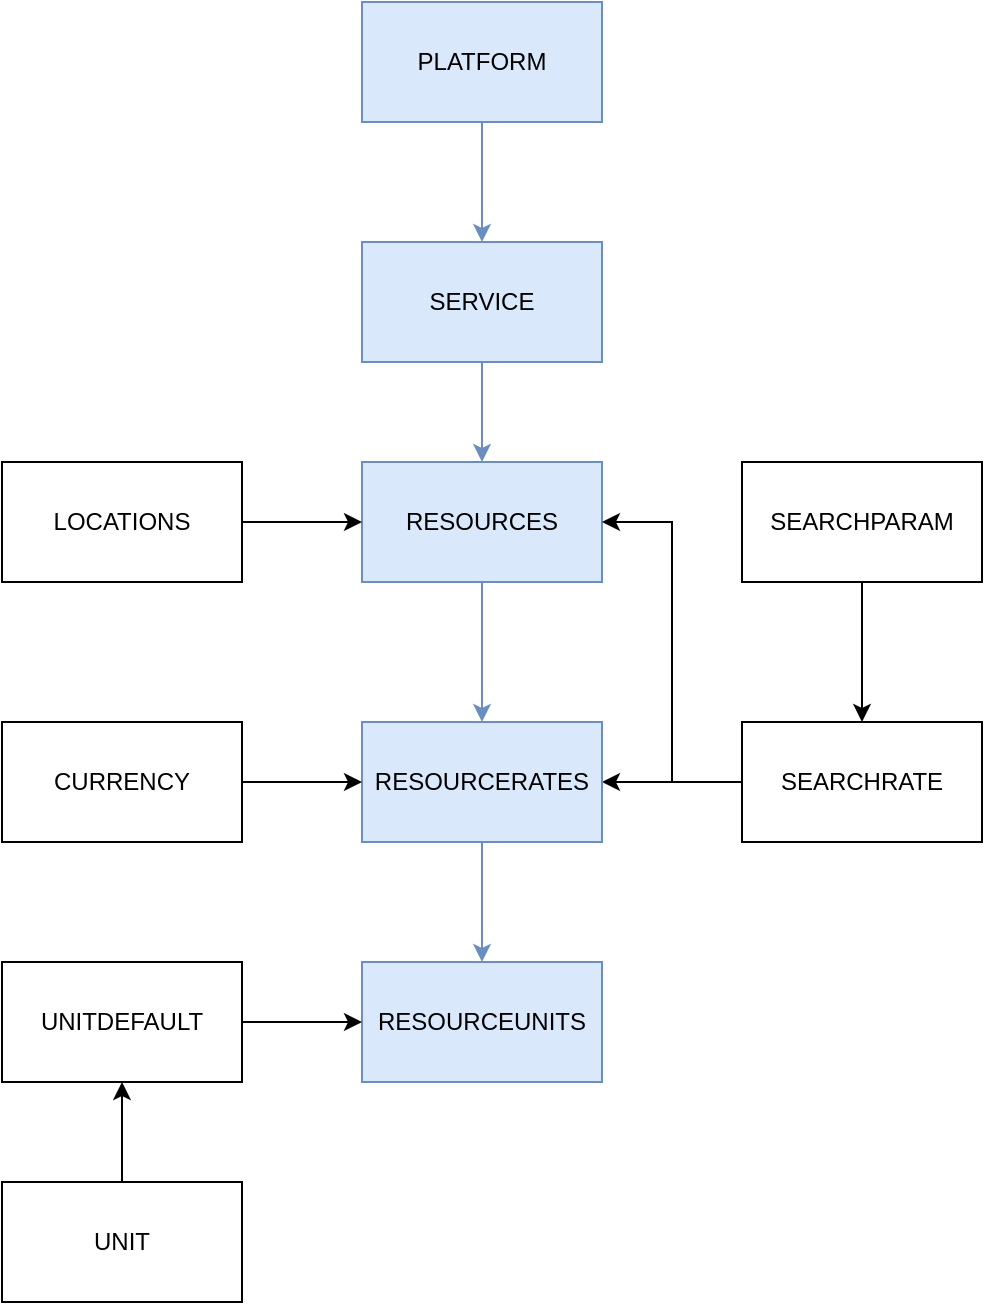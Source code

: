 <mxfile version="24.6.1" type="device" pages="2">
  <diagram id="C5RBs43oDa-KdzZeNtuy" name="Platform">
    <mxGraphModel dx="1336" dy="1587" grid="1" gridSize="10" guides="1" tooltips="1" connect="1" arrows="1" fold="1" page="1" pageScale="1" pageWidth="827" pageHeight="1169" math="0" shadow="0">
      <root>
        <mxCell id="WIyWlLk6GJQsqaUBKTNV-0" />
        <mxCell id="WIyWlLk6GJQsqaUBKTNV-1" parent="WIyWlLk6GJQsqaUBKTNV-0" />
        <mxCell id="8SSzQzHq9lEgpjP0odpT-6" value="" style="edgeStyle=orthogonalEdgeStyle;rounded=0;orthogonalLoop=1;jettySize=auto;html=1;fillColor=#dae8fc;strokeColor=#6c8ebf;" edge="1" parent="WIyWlLk6GJQsqaUBKTNV-1" source="8SSzQzHq9lEgpjP0odpT-0" target="8SSzQzHq9lEgpjP0odpT-2">
          <mxGeometry relative="1" as="geometry" />
        </mxCell>
        <mxCell id="8SSzQzHq9lEgpjP0odpT-0" value="PLATFORM" style="rounded=0;whiteSpace=wrap;html=1;fillColor=#dae8fc;strokeColor=#6c8ebf;" vertex="1" parent="WIyWlLk6GJQsqaUBKTNV-1">
          <mxGeometry x="360" y="280" width="120" height="60" as="geometry" />
        </mxCell>
        <mxCell id="8SSzQzHq9lEgpjP0odpT-11" value="" style="edgeStyle=orthogonalEdgeStyle;rounded=0;orthogonalLoop=1;jettySize=auto;html=1;fillColor=#dae8fc;strokeColor=#6c8ebf;" edge="1" parent="WIyWlLk6GJQsqaUBKTNV-1" source="8SSzQzHq9lEgpjP0odpT-1" target="8SSzQzHq9lEgpjP0odpT-10">
          <mxGeometry relative="1" as="geometry" />
        </mxCell>
        <mxCell id="8SSzQzHq9lEgpjP0odpT-1" value="RESOURCES" style="rounded=0;whiteSpace=wrap;html=1;fillColor=#dae8fc;strokeColor=#6c8ebf;" vertex="1" parent="WIyWlLk6GJQsqaUBKTNV-1">
          <mxGeometry x="360" y="510" width="120" height="60" as="geometry" />
        </mxCell>
        <mxCell id="8SSzQzHq9lEgpjP0odpT-7" value="" style="edgeStyle=orthogonalEdgeStyle;rounded=0;orthogonalLoop=1;jettySize=auto;html=1;fillColor=#dae8fc;strokeColor=#6c8ebf;" edge="1" parent="WIyWlLk6GJQsqaUBKTNV-1" source="8SSzQzHq9lEgpjP0odpT-2" target="8SSzQzHq9lEgpjP0odpT-1">
          <mxGeometry relative="1" as="geometry" />
        </mxCell>
        <mxCell id="8SSzQzHq9lEgpjP0odpT-2" value="SERVICE" style="rounded=0;whiteSpace=wrap;html=1;fillColor=#dae8fc;strokeColor=#6c8ebf;" vertex="1" parent="WIyWlLk6GJQsqaUBKTNV-1">
          <mxGeometry x="360" y="400" width="120" height="60" as="geometry" />
        </mxCell>
        <mxCell id="8SSzQzHq9lEgpjP0odpT-4" value="" style="edgeStyle=orthogonalEdgeStyle;rounded=0;orthogonalLoop=1;jettySize=auto;html=1;" edge="1" parent="WIyWlLk6GJQsqaUBKTNV-1" source="8SSzQzHq9lEgpjP0odpT-3" target="8SSzQzHq9lEgpjP0odpT-1">
          <mxGeometry relative="1" as="geometry" />
        </mxCell>
        <mxCell id="8SSzQzHq9lEgpjP0odpT-3" value="LOCATIONS" style="rounded=0;whiteSpace=wrap;html=1;" vertex="1" parent="WIyWlLk6GJQsqaUBKTNV-1">
          <mxGeometry x="180" y="510" width="120" height="60" as="geometry" />
        </mxCell>
        <mxCell id="8SSzQzHq9lEgpjP0odpT-12" value="" style="edgeStyle=orthogonalEdgeStyle;rounded=0;orthogonalLoop=1;jettySize=auto;html=1;" edge="1" parent="WIyWlLk6GJQsqaUBKTNV-1" source="8SSzQzHq9lEgpjP0odpT-8" target="8SSzQzHq9lEgpjP0odpT-9">
          <mxGeometry relative="1" as="geometry" />
        </mxCell>
        <mxCell id="8SSzQzHq9lEgpjP0odpT-8" value="SEARCHPARAM" style="rounded=0;whiteSpace=wrap;html=1;" vertex="1" parent="WIyWlLk6GJQsqaUBKTNV-1">
          <mxGeometry x="550" y="510" width="120" height="60" as="geometry" />
        </mxCell>
        <mxCell id="8SSzQzHq9lEgpjP0odpT-13" value="" style="edgeStyle=orthogonalEdgeStyle;rounded=0;orthogonalLoop=1;jettySize=auto;html=1;" edge="1" parent="WIyWlLk6GJQsqaUBKTNV-1" source="8SSzQzHq9lEgpjP0odpT-9" target="8SSzQzHq9lEgpjP0odpT-10">
          <mxGeometry relative="1" as="geometry" />
        </mxCell>
        <mxCell id="8SSzQzHq9lEgpjP0odpT-14" style="edgeStyle=orthogonalEdgeStyle;rounded=0;orthogonalLoop=1;jettySize=auto;html=1;entryX=1;entryY=0.5;entryDx=0;entryDy=0;" edge="1" parent="WIyWlLk6GJQsqaUBKTNV-1" source="8SSzQzHq9lEgpjP0odpT-9" target="8SSzQzHq9lEgpjP0odpT-1">
          <mxGeometry relative="1" as="geometry" />
        </mxCell>
        <mxCell id="8SSzQzHq9lEgpjP0odpT-9" value="SEARCHRATE" style="rounded=0;whiteSpace=wrap;html=1;" vertex="1" parent="WIyWlLk6GJQsqaUBKTNV-1">
          <mxGeometry x="550" y="640" width="120" height="60" as="geometry" />
        </mxCell>
        <mxCell id="8SSzQzHq9lEgpjP0odpT-16" value="" style="edgeStyle=orthogonalEdgeStyle;rounded=0;orthogonalLoop=1;jettySize=auto;html=1;fillColor=#dae8fc;strokeColor=#6c8ebf;" edge="1" parent="WIyWlLk6GJQsqaUBKTNV-1" source="8SSzQzHq9lEgpjP0odpT-10" target="8SSzQzHq9lEgpjP0odpT-15">
          <mxGeometry relative="1" as="geometry" />
        </mxCell>
        <mxCell id="8SSzQzHq9lEgpjP0odpT-10" value="RESOURCERATES" style="rounded=0;whiteSpace=wrap;html=1;fillColor=#dae8fc;strokeColor=#6c8ebf;" vertex="1" parent="WIyWlLk6GJQsqaUBKTNV-1">
          <mxGeometry x="360" y="640" width="120" height="60" as="geometry" />
        </mxCell>
        <mxCell id="8SSzQzHq9lEgpjP0odpT-15" value="RESOURCEUNITS" style="rounded=0;whiteSpace=wrap;html=1;fillColor=#dae8fc;strokeColor=#6c8ebf;" vertex="1" parent="WIyWlLk6GJQsqaUBKTNV-1">
          <mxGeometry x="360" y="760" width="120" height="60" as="geometry" />
        </mxCell>
        <mxCell id="8SSzQzHq9lEgpjP0odpT-20" value="" style="edgeStyle=orthogonalEdgeStyle;rounded=0;orthogonalLoop=1;jettySize=auto;html=1;" edge="1" parent="WIyWlLk6GJQsqaUBKTNV-1" source="8SSzQzHq9lEgpjP0odpT-17" target="8SSzQzHq9lEgpjP0odpT-19">
          <mxGeometry relative="1" as="geometry" />
        </mxCell>
        <mxCell id="8SSzQzHq9lEgpjP0odpT-17" value="UNIT" style="rounded=0;whiteSpace=wrap;html=1;" vertex="1" parent="WIyWlLk6GJQsqaUBKTNV-1">
          <mxGeometry x="180" y="870" width="120" height="60" as="geometry" />
        </mxCell>
        <mxCell id="8SSzQzHq9lEgpjP0odpT-21" value="" style="edgeStyle=orthogonalEdgeStyle;rounded=0;orthogonalLoop=1;jettySize=auto;html=1;" edge="1" parent="WIyWlLk6GJQsqaUBKTNV-1" source="8SSzQzHq9lEgpjP0odpT-19" target="8SSzQzHq9lEgpjP0odpT-15">
          <mxGeometry relative="1" as="geometry" />
        </mxCell>
        <mxCell id="8SSzQzHq9lEgpjP0odpT-19" value="UNITDEFAULT" style="rounded=0;whiteSpace=wrap;html=1;" vertex="1" parent="WIyWlLk6GJQsqaUBKTNV-1">
          <mxGeometry x="180" y="760" width="120" height="60" as="geometry" />
        </mxCell>
        <mxCell id="8SSzQzHq9lEgpjP0odpT-23" value="" style="edgeStyle=orthogonalEdgeStyle;rounded=0;orthogonalLoop=1;jettySize=auto;html=1;" edge="1" parent="WIyWlLk6GJQsqaUBKTNV-1" source="8SSzQzHq9lEgpjP0odpT-22" target="8SSzQzHq9lEgpjP0odpT-10">
          <mxGeometry relative="1" as="geometry" />
        </mxCell>
        <mxCell id="8SSzQzHq9lEgpjP0odpT-22" value="CURRENCY" style="rounded=0;whiteSpace=wrap;html=1;" vertex="1" parent="WIyWlLk6GJQsqaUBKTNV-1">
          <mxGeometry x="180" y="640" width="120" height="60" as="geometry" />
        </mxCell>
      </root>
    </mxGraphModel>
  </diagram>
  <diagram id="_lKR7oslihJa6TODaFz7" name="Page-2">
    <mxGraphModel dx="3545" dy="2070" grid="1" gridSize="10" guides="1" tooltips="1" connect="1" arrows="1" fold="1" page="1" pageScale="1" pageWidth="1169" pageHeight="827" math="0" shadow="0">
      <root>
        <mxCell id="0" />
        <mxCell id="1" parent="0" />
      </root>
    </mxGraphModel>
  </diagram>
</mxfile>
